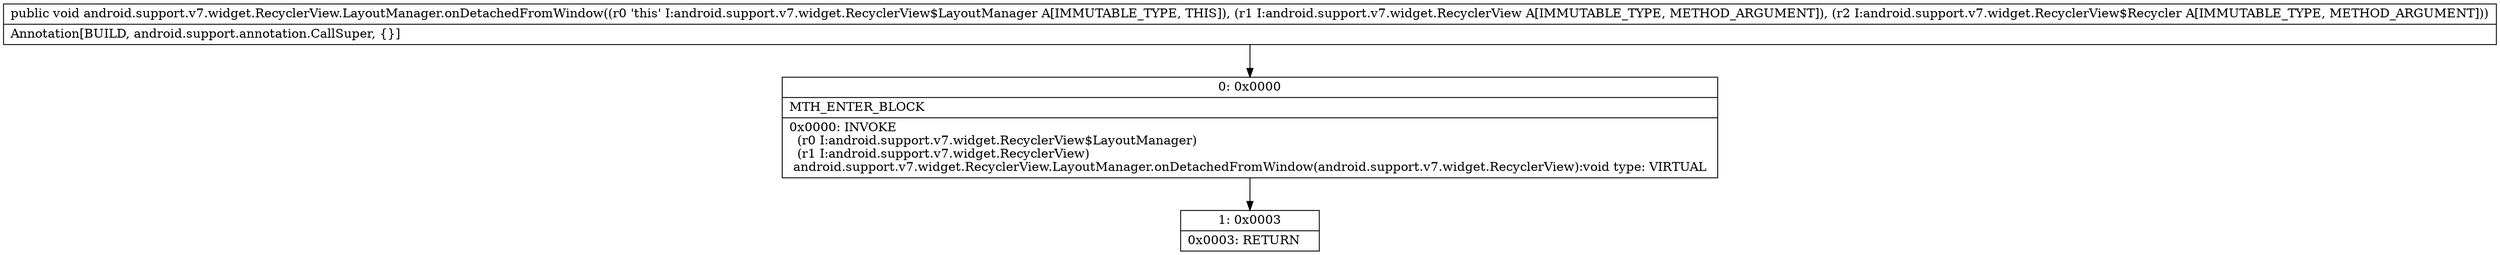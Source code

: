 digraph "CFG forandroid.support.v7.widget.RecyclerView.LayoutManager.onDetachedFromWindow(Landroid\/support\/v7\/widget\/RecyclerView;Landroid\/support\/v7\/widget\/RecyclerView$Recycler;)V" {
Node_0 [shape=record,label="{0\:\ 0x0000|MTH_ENTER_BLOCK\l|0x0000: INVOKE  \l  (r0 I:android.support.v7.widget.RecyclerView$LayoutManager)\l  (r1 I:android.support.v7.widget.RecyclerView)\l android.support.v7.widget.RecyclerView.LayoutManager.onDetachedFromWindow(android.support.v7.widget.RecyclerView):void type: VIRTUAL \l}"];
Node_1 [shape=record,label="{1\:\ 0x0003|0x0003: RETURN   \l}"];
MethodNode[shape=record,label="{public void android.support.v7.widget.RecyclerView.LayoutManager.onDetachedFromWindow((r0 'this' I:android.support.v7.widget.RecyclerView$LayoutManager A[IMMUTABLE_TYPE, THIS]), (r1 I:android.support.v7.widget.RecyclerView A[IMMUTABLE_TYPE, METHOD_ARGUMENT]), (r2 I:android.support.v7.widget.RecyclerView$Recycler A[IMMUTABLE_TYPE, METHOD_ARGUMENT]))  | Annotation[BUILD, android.support.annotation.CallSuper, \{\}]\l}"];
MethodNode -> Node_0;
Node_0 -> Node_1;
}

